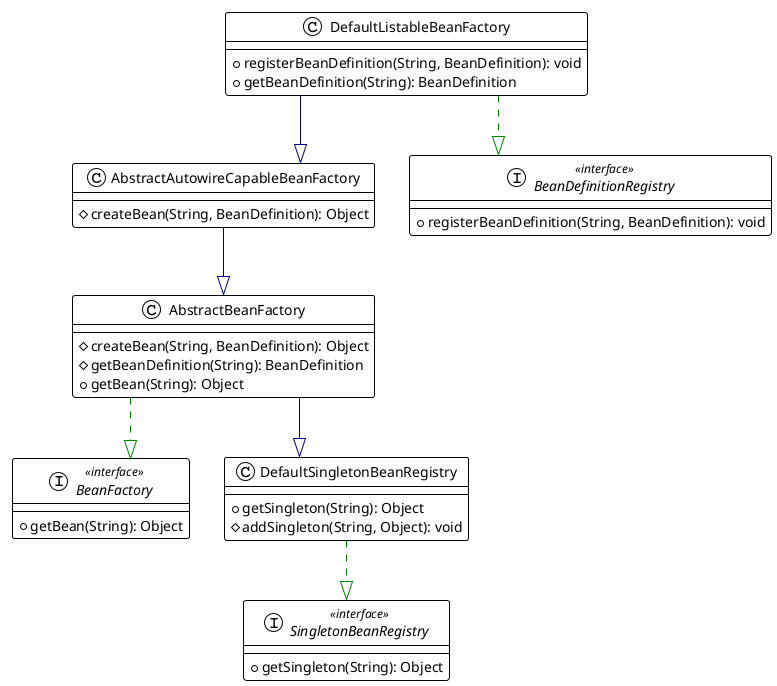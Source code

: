 @startuml

!theme plain
top to bottom direction
skinparam linetype ortho

class AbstractAutowireCapableBeanFactory {
  # createBean(String, BeanDefinition): Object
}
class AbstractBeanFactory {
  # createBean(String, BeanDefinition): Object
  # getBeanDefinition(String): BeanDefinition
  + getBean(String): Object
}
interface BeanDefinitionRegistry << interface >> {
  + registerBeanDefinition(String, BeanDefinition): void
}
interface BeanFactory << interface >> {
  + getBean(String): Object
}
class DefaultListableBeanFactory {
  + registerBeanDefinition(String, BeanDefinition): void
  + getBeanDefinition(String): BeanDefinition
}
class DefaultSingletonBeanRegistry {
  + getSingleton(String): Object
  # addSingleton(String, Object): void
}
interface SingletonBeanRegistry << interface >> {
  + getSingleton(String): Object
}

AbstractAutowireCapableBeanFactory  -[#000082,plain]-^  AbstractBeanFactory                
AbstractBeanFactory                 -[#008200,dashed]-^  BeanFactory                        
AbstractBeanFactory                 -[#000082,plain]-^  DefaultSingletonBeanRegistry       
DefaultListableBeanFactory          -[#000082,plain]-^  AbstractAutowireCapableBeanFactory 
DefaultListableBeanFactory          -[#008200,dashed]-^  BeanDefinitionRegistry             
DefaultSingletonBeanRegistry        -[#008200,dashed]-^  SingletonBeanRegistry              
@enduml
